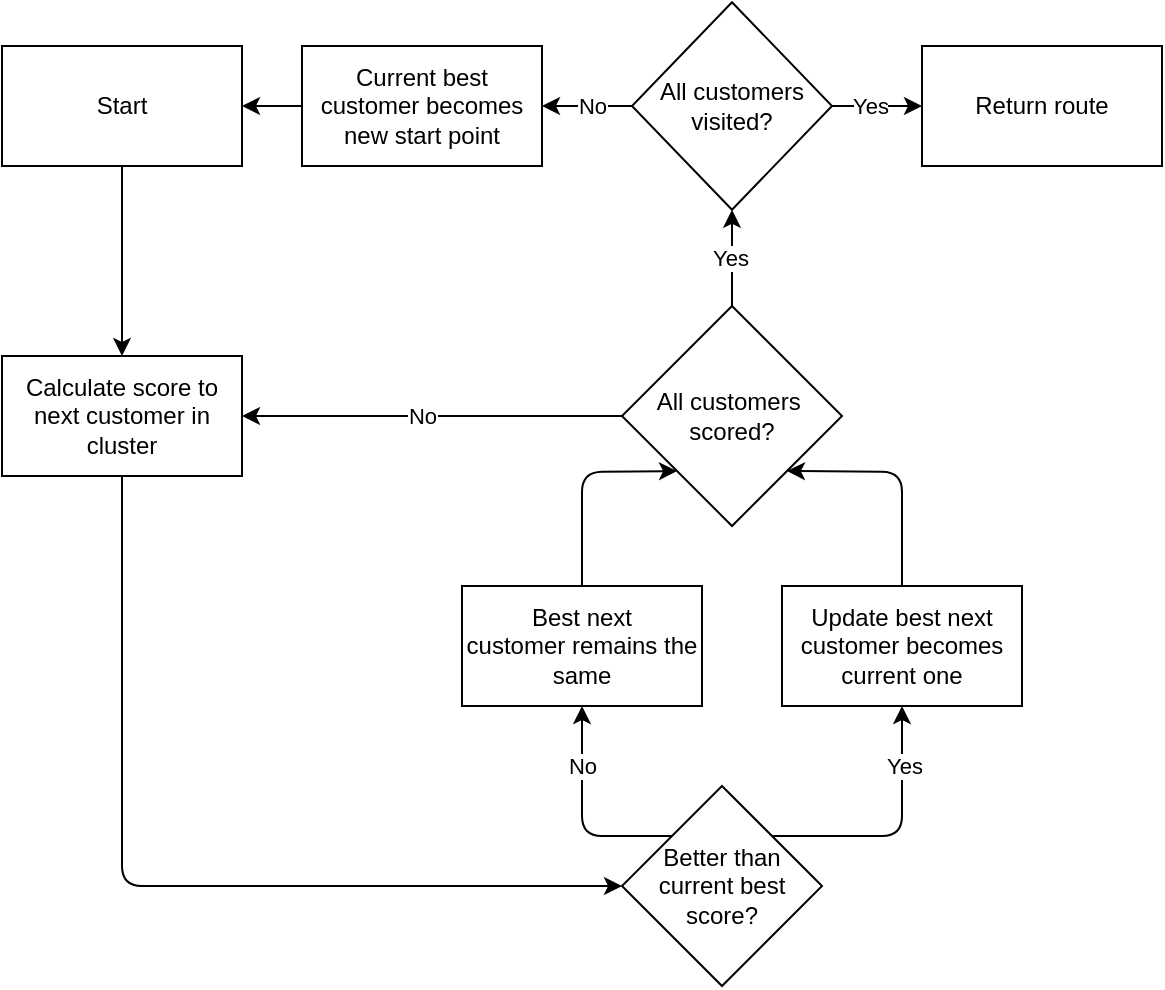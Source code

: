 <mxfile version="13.0.7" type="device"><diagram id="o1p7H9s2ZWbQoqsckiCV" name="Page-1"><mxGraphModel dx="816" dy="834" grid="1" gridSize="10" guides="1" tooltips="1" connect="1" arrows="1" fold="1" page="1" pageScale="1" pageWidth="827" pageHeight="1169" math="0" shadow="0"><root><mxCell id="0"/><mxCell id="1" parent="0"/><mxCell id="Nlhna_oxV1mMn06Yyo5L-1" value="Start" style="rounded=0;whiteSpace=wrap;html=1;" vertex="1" parent="1"><mxGeometry x="120" y="90" width="120" height="60" as="geometry"/></mxCell><mxCell id="Nlhna_oxV1mMn06Yyo5L-2" value="Calculate score to next customer in cluster" style="rounded=0;whiteSpace=wrap;html=1;" vertex="1" parent="1"><mxGeometry x="120" y="245" width="120" height="60" as="geometry"/></mxCell><mxCell id="Nlhna_oxV1mMn06Yyo5L-3" value="Update best next customer&amp;nbsp;becomes current one" style="rounded=0;whiteSpace=wrap;html=1;" vertex="1" parent="1"><mxGeometry x="510" y="360" width="120" height="60" as="geometry"/></mxCell><mxCell id="Nlhna_oxV1mMn06Yyo5L-4" value="Best next customer&amp;nbsp;remains the same" style="rounded=0;whiteSpace=wrap;html=1;" vertex="1" parent="1"><mxGeometry x="350" y="360" width="120" height="60" as="geometry"/></mxCell><mxCell id="Nlhna_oxV1mMn06Yyo5L-6" value="Better than current best score?" style="rhombus;whiteSpace=wrap;html=1;" vertex="1" parent="1"><mxGeometry x="430" y="460" width="100" height="100" as="geometry"/></mxCell><mxCell id="Nlhna_oxV1mMn06Yyo5L-8" value="" style="endArrow=classic;html=1;exitX=0.5;exitY=1;exitDx=0;exitDy=0;entryX=0;entryY=0.5;entryDx=0;entryDy=0;" edge="1" parent="1" source="Nlhna_oxV1mMn06Yyo5L-2" target="Nlhna_oxV1mMn06Yyo5L-6"><mxGeometry width="50" height="50" relative="1" as="geometry"><mxPoint x="370" y="360" as="sourcePoint"/><mxPoint x="420" y="310" as="targetPoint"/><Array as="points"><mxPoint x="180" y="510"/></Array></mxGeometry></mxCell><mxCell id="Nlhna_oxV1mMn06Yyo5L-9" value="" style="endArrow=classic;html=1;exitX=0.5;exitY=1;exitDx=0;exitDy=0;entryX=0.5;entryY=0;entryDx=0;entryDy=0;" edge="1" parent="1" source="Nlhna_oxV1mMn06Yyo5L-1" target="Nlhna_oxV1mMn06Yyo5L-2"><mxGeometry width="50" height="50" relative="1" as="geometry"><mxPoint x="370" y="360" as="sourcePoint"/><mxPoint x="420" y="310" as="targetPoint"/></mxGeometry></mxCell><mxCell id="Nlhna_oxV1mMn06Yyo5L-10" value="" style="endArrow=classic;html=1;exitX=0;exitY=0;exitDx=0;exitDy=0;entryX=0.5;entryY=1;entryDx=0;entryDy=0;" edge="1" parent="1" source="Nlhna_oxV1mMn06Yyo5L-6" target="Nlhna_oxV1mMn06Yyo5L-4"><mxGeometry width="50" height="50" relative="1" as="geometry"><mxPoint x="370" y="360" as="sourcePoint"/><mxPoint x="420" y="310" as="targetPoint"/><Array as="points"><mxPoint x="410" y="485"/></Array></mxGeometry></mxCell><mxCell id="Nlhna_oxV1mMn06Yyo5L-13" value="All customers&amp;nbsp;&lt;br&gt;scored?" style="rhombus;whiteSpace=wrap;html=1;" vertex="1" parent="1"><mxGeometry x="430" y="220" width="110" height="110" as="geometry"/></mxCell><mxCell id="Nlhna_oxV1mMn06Yyo5L-15" value="" style="endArrow=classic;html=1;exitX=0.5;exitY=0;exitDx=0;exitDy=0;entryX=0;entryY=1;entryDx=0;entryDy=0;" edge="1" parent="1" source="Nlhna_oxV1mMn06Yyo5L-4" target="Nlhna_oxV1mMn06Yyo5L-13"><mxGeometry width="50" height="50" relative="1" as="geometry"><mxPoint x="370" y="360" as="sourcePoint"/><mxPoint x="420" y="310" as="targetPoint"/><Array as="points"><mxPoint x="410" y="303"/></Array></mxGeometry></mxCell><mxCell id="Nlhna_oxV1mMn06Yyo5L-16" value="" style="endArrow=classic;html=1;exitX=0.5;exitY=0;exitDx=0;exitDy=0;entryX=1;entryY=1;entryDx=0;entryDy=0;" edge="1" parent="1" source="Nlhna_oxV1mMn06Yyo5L-3" target="Nlhna_oxV1mMn06Yyo5L-13"><mxGeometry width="50" height="50" relative="1" as="geometry"><mxPoint x="370" y="360" as="sourcePoint"/><mxPoint x="420" y="310" as="targetPoint"/><Array as="points"><mxPoint x="570" y="303"/></Array></mxGeometry></mxCell><mxCell id="Nlhna_oxV1mMn06Yyo5L-21" value="" style="endArrow=classic;html=1;exitX=1;exitY=0;exitDx=0;exitDy=0;entryX=0.5;entryY=1;entryDx=0;entryDy=0;" edge="1" parent="1" source="Nlhna_oxV1mMn06Yyo5L-6" target="Nlhna_oxV1mMn06Yyo5L-3"><mxGeometry width="50" height="50" relative="1" as="geometry"><mxPoint x="370" y="360" as="sourcePoint"/><mxPoint x="420" y="310" as="targetPoint"/><Array as="points"><mxPoint x="570" y="485"/></Array></mxGeometry></mxCell><mxCell id="Nlhna_oxV1mMn06Yyo5L-22" value="Yes" style="edgeLabel;html=1;align=center;verticalAlign=middle;resizable=0;points=[];" vertex="1" connectable="0" parent="Nlhna_oxV1mMn06Yyo5L-21"><mxGeometry x="-0.252" relative="1" as="geometry"><mxPoint x="16.76" y="-35" as="offset"/></mxGeometry></mxCell><mxCell id="Nlhna_oxV1mMn06Yyo5L-23" value="No" style="edgeLabel;html=1;align=center;verticalAlign=middle;resizable=0;points=[];" vertex="1" connectable="0" parent="1"><mxGeometry x="379.998" y="500.0" as="geometry"><mxPoint x="29.41" y="-50" as="offset"/></mxGeometry></mxCell><mxCell id="Nlhna_oxV1mMn06Yyo5L-24" value="" style="endArrow=classic;html=1;entryX=1;entryY=0.5;entryDx=0;entryDy=0;exitX=0;exitY=0.5;exitDx=0;exitDy=0;" edge="1" parent="1" source="Nlhna_oxV1mMn06Yyo5L-13" target="Nlhna_oxV1mMn06Yyo5L-2"><mxGeometry width="50" height="50" relative="1" as="geometry"><mxPoint x="370" y="360" as="sourcePoint"/><mxPoint x="420" y="310" as="targetPoint"/></mxGeometry></mxCell><mxCell id="Nlhna_oxV1mMn06Yyo5L-25" value="No" style="edgeLabel;html=1;align=center;verticalAlign=middle;resizable=0;points=[];" vertex="1" connectable="0" parent="Nlhna_oxV1mMn06Yyo5L-24"><mxGeometry x="0.203" y="4" relative="1" as="geometry"><mxPoint x="14.12" y="-4" as="offset"/></mxGeometry></mxCell><mxCell id="Nlhna_oxV1mMn06Yyo5L-27" value="All customers visited?" style="rhombus;whiteSpace=wrap;html=1;" vertex="1" parent="1"><mxGeometry x="435" y="68.13" width="100" height="103.75" as="geometry"/></mxCell><mxCell id="Nlhna_oxV1mMn06Yyo5L-28" value="" style="endArrow=classic;html=1;exitX=0.5;exitY=0;exitDx=0;exitDy=0;entryX=0.5;entryY=1;entryDx=0;entryDy=0;" edge="1" parent="1" source="Nlhna_oxV1mMn06Yyo5L-13" target="Nlhna_oxV1mMn06Yyo5L-27"><mxGeometry width="50" height="50" relative="1" as="geometry"><mxPoint x="370" y="360" as="sourcePoint"/><mxPoint x="420" y="310" as="targetPoint"/></mxGeometry></mxCell><mxCell id="Nlhna_oxV1mMn06Yyo5L-30" value="Yes" style="edgeLabel;html=1;align=center;verticalAlign=middle;resizable=0;points=[];" vertex="1" connectable="0" parent="1"><mxGeometry x="470.002" y="200" as="geometry"><mxPoint x="14.12" y="-4" as="offset"/></mxGeometry></mxCell><mxCell id="Nlhna_oxV1mMn06Yyo5L-32" value="Return route" style="rounded=0;whiteSpace=wrap;html=1;" vertex="1" parent="1"><mxGeometry x="580" y="90" width="120" height="60" as="geometry"/></mxCell><mxCell id="Nlhna_oxV1mMn06Yyo5L-33" value="Current best customer becomes new start point" style="rounded=0;whiteSpace=wrap;html=1;" vertex="1" parent="1"><mxGeometry x="270" y="90" width="120" height="60" as="geometry"/></mxCell><mxCell id="Nlhna_oxV1mMn06Yyo5L-34" value="" style="endArrow=classic;html=1;exitX=0;exitY=0.5;exitDx=0;exitDy=0;entryX=1;entryY=0.5;entryDx=0;entryDy=0;" edge="1" parent="1" source="Nlhna_oxV1mMn06Yyo5L-33" target="Nlhna_oxV1mMn06Yyo5L-1"><mxGeometry width="50" height="50" relative="1" as="geometry"><mxPoint x="370" y="360" as="sourcePoint"/><mxPoint x="420" y="310" as="targetPoint"/></mxGeometry></mxCell><mxCell id="Nlhna_oxV1mMn06Yyo5L-35" value="" style="endArrow=classic;html=1;exitX=0;exitY=0.5;exitDx=0;exitDy=0;entryX=1;entryY=0.5;entryDx=0;entryDy=0;" edge="1" parent="1" source="Nlhna_oxV1mMn06Yyo5L-27" target="Nlhna_oxV1mMn06Yyo5L-33"><mxGeometry width="50" height="50" relative="1" as="geometry"><mxPoint x="370" y="360" as="sourcePoint"/><mxPoint x="420" y="310" as="targetPoint"/></mxGeometry></mxCell><mxCell id="Nlhna_oxV1mMn06Yyo5L-36" value="No" style="edgeLabel;html=1;align=center;verticalAlign=middle;resizable=0;points=[];" vertex="1" connectable="0" parent="Nlhna_oxV1mMn06Yyo5L-35"><mxGeometry x="-0.501" y="2" relative="1" as="geometry"><mxPoint x="-9.24" y="-2" as="offset"/></mxGeometry></mxCell><mxCell id="Nlhna_oxV1mMn06Yyo5L-37" value="" style="endArrow=classic;html=1;exitX=1;exitY=0.5;exitDx=0;exitDy=0;entryX=0;entryY=0.5;entryDx=0;entryDy=0;" edge="1" parent="1" source="Nlhna_oxV1mMn06Yyo5L-27" target="Nlhna_oxV1mMn06Yyo5L-32"><mxGeometry width="50" height="50" relative="1" as="geometry"><mxPoint x="370" y="360" as="sourcePoint"/><mxPoint x="420" y="310" as="targetPoint"/></mxGeometry></mxCell><mxCell id="Nlhna_oxV1mMn06Yyo5L-38" value="Yes" style="edgeLabel;html=1;align=center;verticalAlign=middle;resizable=0;points=[];" vertex="1" connectable="0" parent="Nlhna_oxV1mMn06Yyo5L-37"><mxGeometry x="-0.487" y="-2" relative="1" as="geometry"><mxPoint x="7.06" y="-2" as="offset"/></mxGeometry></mxCell></root></mxGraphModel></diagram></mxfile>